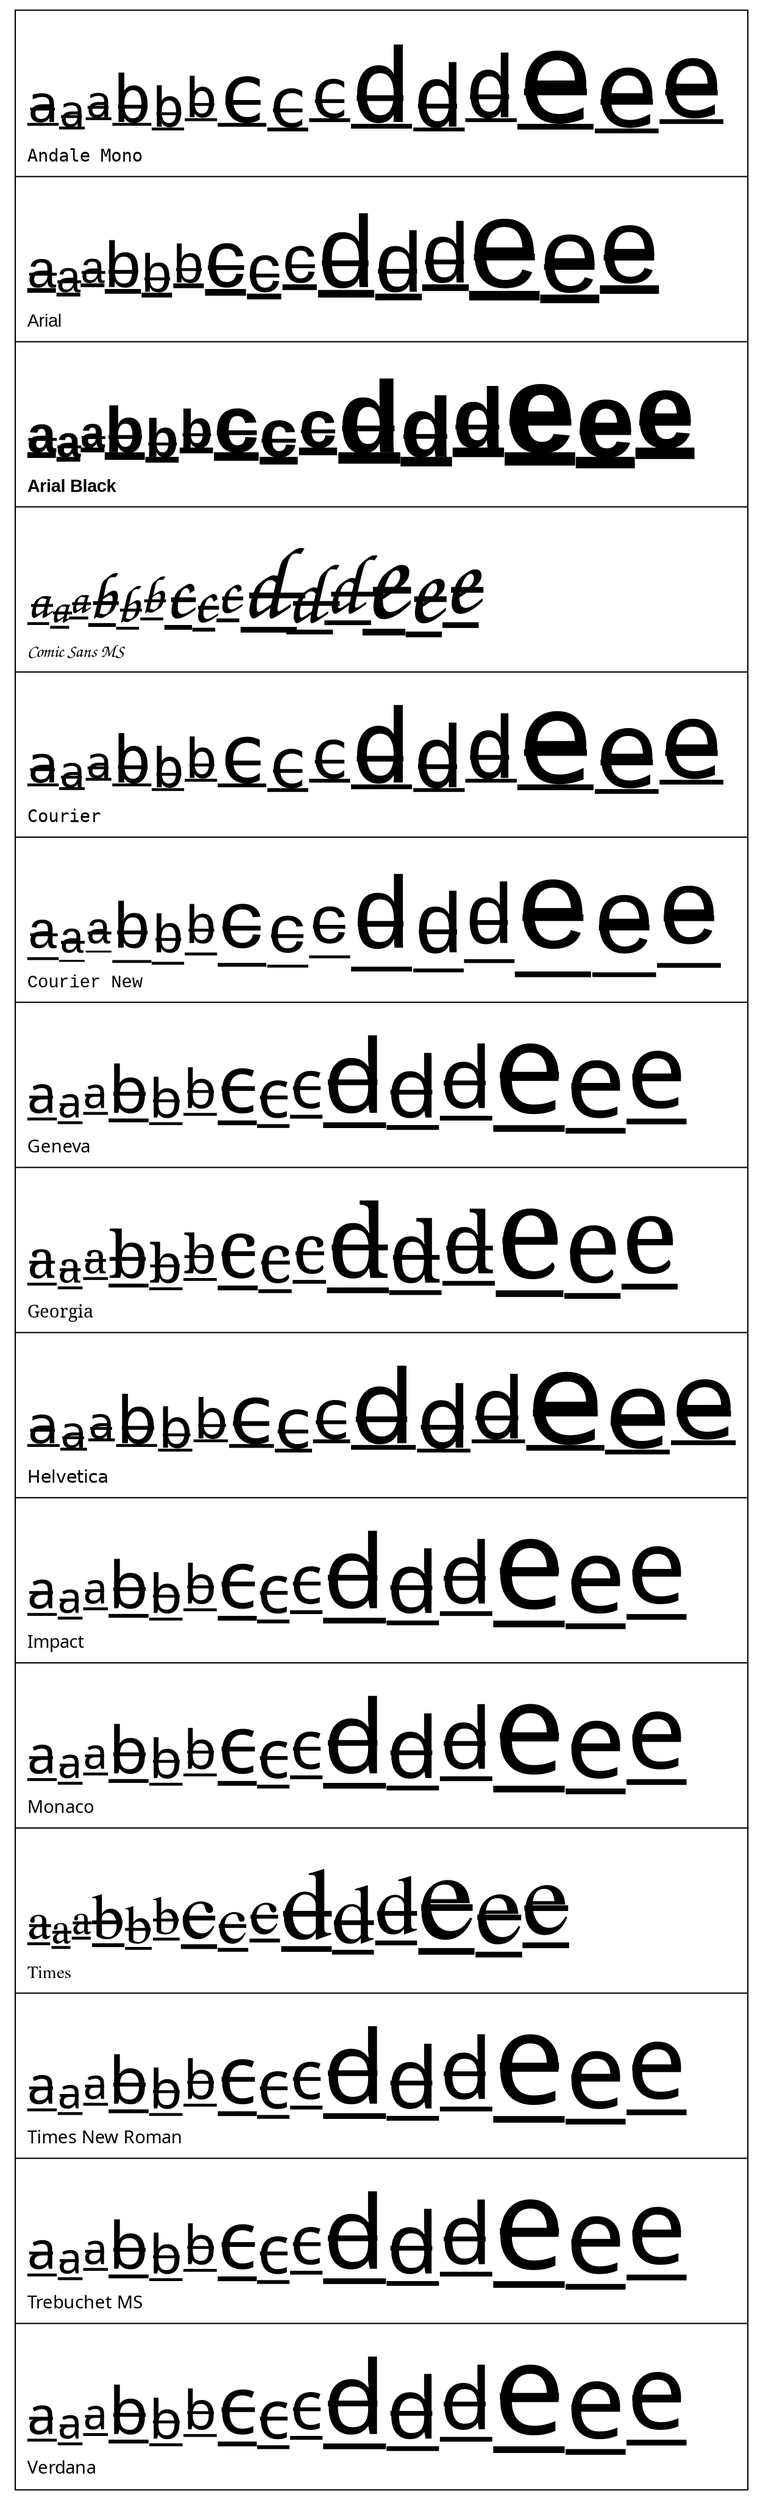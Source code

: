 graph {
dpi=72
a [label=<
<table border="1" cellborder="0" cellpadding="8" cellspacing="0" rows="*">

<tr><td align="left" balign="left"><font face="Andale Mono">
<s><u>
<font point-size="41">a<sub>a</sub><sup>a</sup></font>
<font point-size="51">b<sub>b</sub><sup>b</sup></font>
<font point-size="64">c<sub>c</sub><sup>c</sup></font>
<font point-size="80">d<sub>d</sub><sup>d</sup></font>
<font point-size="100">e<sub>e</sub><sup>e</sup></font><br/>
</u></s>
Andale Mono
</font></td></tr>

<tr><td align="left" balign="left"><font face="Arial">
<s><u>
<font point-size="41">a<sub>a</sub><sup>a</sup></font>
<font point-size="51">b<sub>b</sub><sup>b</sup></font>
<font point-size="64">c<sub>c</sub><sup>c</sup></font>
<font point-size="80">d<sub>d</sub><sup>d</sup></font>
<font point-size="100">e<sub>e</sub><sup>e</sup></font><br/>
</u></s>
Arial
</font></td></tr>

<tr><td align="left" balign="left"><font face="Arial Black">
<s><u>
<font point-size="41">a<sub>a</sub><sup>a</sup></font>
<font point-size="51">b<sub>b</sub><sup>b</sup></font>
<font point-size="64">c<sub>c</sub><sup>c</sup></font>
<font point-size="80">d<sub>d</sub><sup>d</sup></font>
<font point-size="100">e<sub>e</sub><sup>e</sup></font><br/>
</u></s>
Arial Black
</font></td></tr>

<tr><td align="left" balign="left"><font face="Comic Sans MS">
<s><u>
<font point-size="41">a<sub>a</sub><sup>a</sup></font>
<font point-size="51">b<sub>b</sub><sup>b</sup></font>
<font point-size="64">c<sub>c</sub><sup>c</sup></font>
<font point-size="80">d<sub>d</sub><sup>d</sup></font>
<font point-size="100">e<sub>e</sub><sup>e</sup></font><br/>
</u></s>
Comic Sans MS
</font></td></tr>

<tr><td align="left" balign="left"><font face="Courier">
<s><u>
<font point-size="41">a<sub>a</sub><sup>a</sup></font>
<font point-size="51">b<sub>b</sub><sup>b</sup></font>
<font point-size="64">c<sub>c</sub><sup>c</sup></font>
<font point-size="80">d<sub>d</sub><sup>d</sup></font>
<font point-size="100">e<sub>e</sub><sup>e</sup></font><br/>
</u></s>
Courier
</font></td></tr>

<tr><td align="left" balign="left"><font face="Courier New">
<s><u>
<font point-size="41">a<sub>a</sub><sup>a</sup></font>
<font point-size="51">b<sub>b</sub><sup>b</sup></font>
<font point-size="64">c<sub>c</sub><sup>c</sup></font>
<font point-size="80">d<sub>d</sub><sup>d</sup></font>
<font point-size="100">e<sub>e</sub><sup>e</sup></font><br/>
</u></s>
Courier New
</font></td></tr>

<tr><td align="left" balign="left"><font face="Geneva">
<s><u>
<font point-size="41">a<sub>a</sub><sup>a</sup></font>
<font point-size="51">b<sub>b</sub><sup>b</sup></font>
<font point-size="64">c<sub>c</sub><sup>c</sup></font>
<font point-size="80">d<sub>d</sub><sup>d</sup></font>
<font point-size="100">e<sub>e</sub><sup>e</sup></font><br/>
</u></s>
Geneva
</font></td></tr>

<tr><td align="left" balign="left"><font face="Georgia">
<s><u>
<font point-size="41">a<sub>a</sub><sup>a</sup></font>
<font point-size="51">b<sub>b</sub><sup>b</sup></font>
<font point-size="64">c<sub>c</sub><sup>c</sup></font>
<font point-size="80">d<sub>d</sub><sup>d</sup></font>
<font point-size="100">e<sub>e</sub><sup>e</sup></font><br/>
</u></s>
Georgia
</font></td></tr>

<tr><td align="left" balign="left"><font face="Helvetica">
<s><u>
<font point-size="41">a<sub>a</sub><sup>a</sup></font>
<font point-size="51">b<sub>b</sub><sup>b</sup></font>
<font point-size="64">c<sub>c</sub><sup>c</sup></font>
<font point-size="80">d<sub>d</sub><sup>d</sup></font>
<font point-size="100">e<sub>e</sub><sup>e</sup></font><br/>
</u></s>
Helvetica
</font></td></tr>

<tr><td align="left" balign="left"><font face="Impact">
<s><u>
<font point-size="41">a<sub>a</sub><sup>a</sup></font>
<font point-size="51">b<sub>b</sub><sup>b</sup></font>
<font point-size="64">c<sub>c</sub><sup>c</sup></font>
<font point-size="80">d<sub>d</sub><sup>d</sup></font>
<font point-size="100">e<sub>e</sub><sup>e</sup></font><br/>
</u></s>
Impact
</font></td></tr>

<tr><td align="left" balign="left"><font face="Monaco">
<s><u>
<font point-size="41">a<sub>a</sub><sup>a</sup></font>
<font point-size="51">b<sub>b</sub><sup>b</sup></font>
<font point-size="64">c<sub>c</sub><sup>c</sup></font>
<font point-size="80">d<sub>d</sub><sup>d</sup></font>
<font point-size="100">e<sub>e</sub><sup>e</sup></font><br/>
</u></s>
Monaco
</font></td></tr>

<tr><td align="left" balign="left"><font face="Times">
<s><u>
<font point-size="41">a<sub>a</sub><sup>a</sup></font>
<font point-size="51">b<sub>b</sub><sup>b</sup></font>
<font point-size="64">c<sub>c</sub><sup>c</sup></font>
<font point-size="80">d<sub>d</sub><sup>d</sup></font>
<font point-size="100">e<sub>e</sub><sup>e</sup></font><br/>
</u></s>
Times
</font></td></tr>

<tr><td align="left" balign="left"><font face="Times New Roman">
<s><u>
<font point-size="41">a<sub>a</sub><sup>a</sup></font>
<font point-size="51">b<sub>b</sub><sup>b</sup></font>
<font point-size="64">c<sub>c</sub><sup>c</sup></font>
<font point-size="80">d<sub>d</sub><sup>d</sup></font>
<font point-size="100">e<sub>e</sub><sup>e</sup></font><br/>
</u></s>
Times New Roman
</font></td></tr>

<tr><td align="left" balign="left"><font face="Trebuchet MS">
<s><u>
<font point-size="41">a<sub>a</sub><sup>a</sup></font>
<font point-size="51">b<sub>b</sub><sup>b</sup></font>
<font point-size="64">c<sub>c</sub><sup>c</sup></font>
<font point-size="80">d<sub>d</sub><sup>d</sup></font>
<font point-size="100">e<sub>e</sub><sup>e</sup></font><br/>
</u></s>
Trebuchet MS
</font></td></tr>

<tr><td align="left" balign="left"><font face="Verdana">
<s><u>
<font point-size="41">a<sub>a</sub><sup>a</sup></font>
<font point-size="51">b<sub>b</sub><sup>b</sup></font>
<font point-size="64">c<sub>c</sub><sup>c</sup></font>
<font point-size="80">d<sub>d</sub><sup>d</sup></font>
<font point-size="100">e<sub>e</sub><sup>e</sup></font><br/>
</u></s>
Verdana
</font></td></tr>

</table>
>, shape=none]
}
